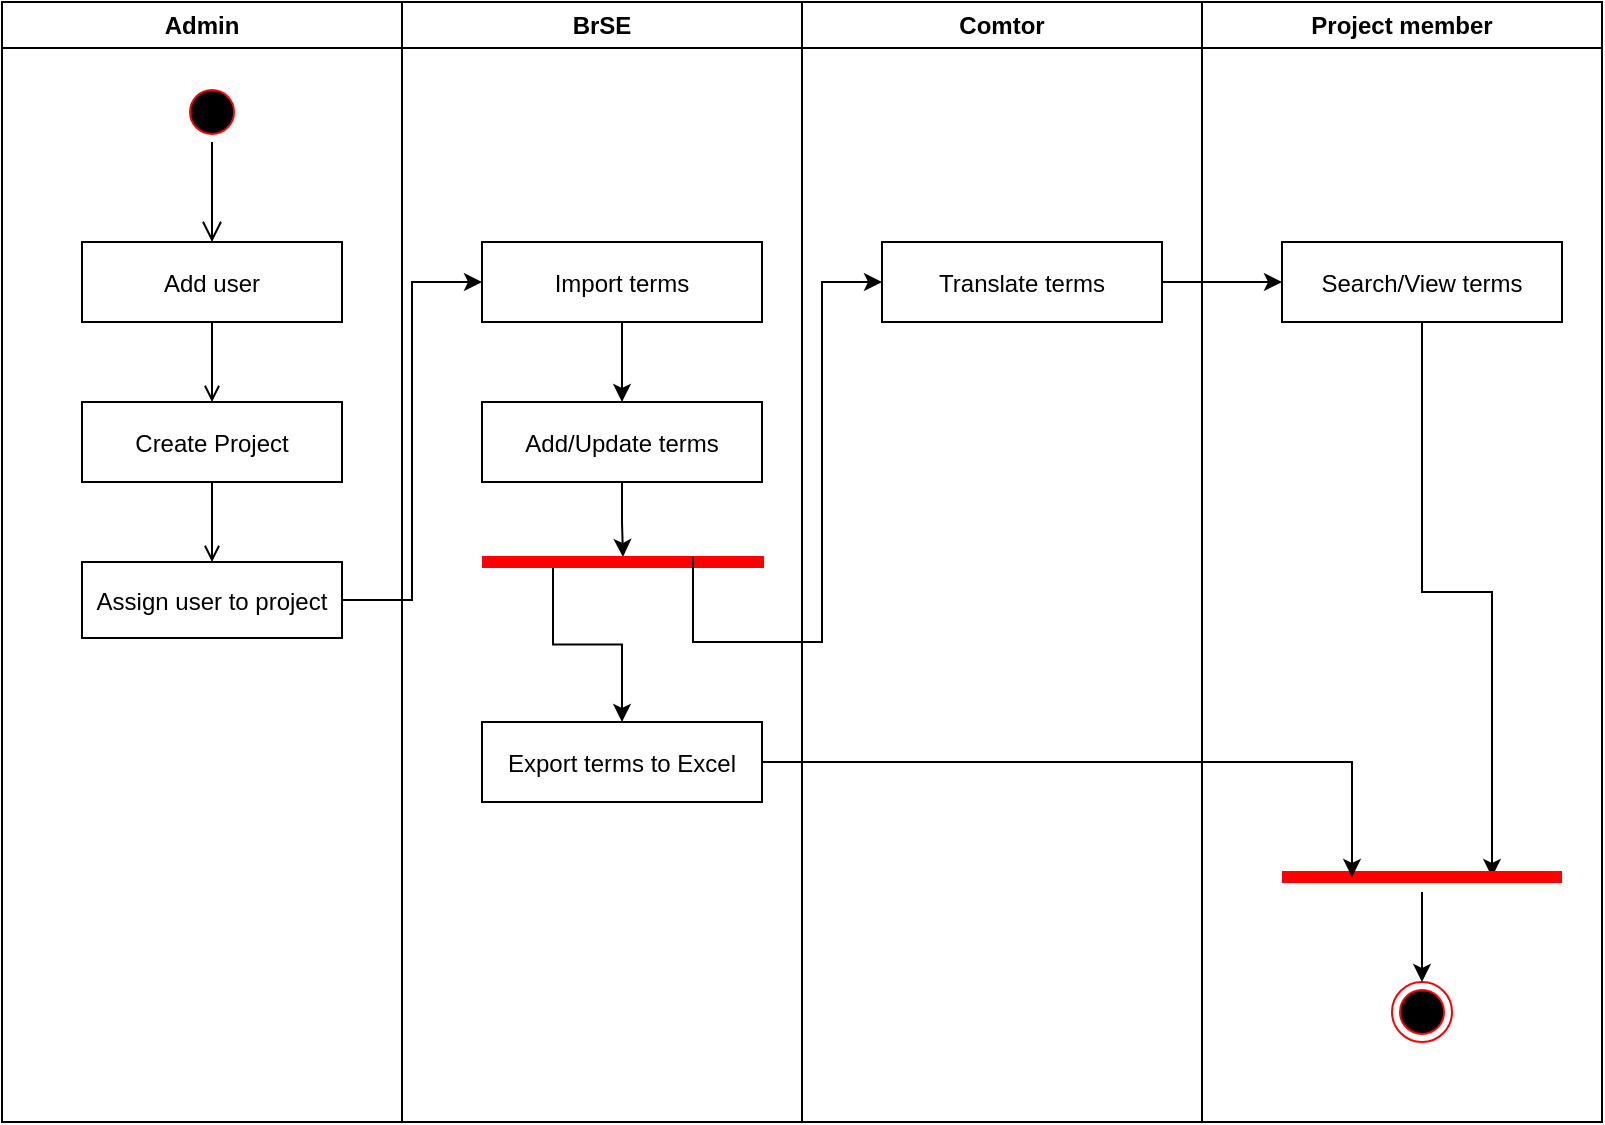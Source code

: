 <mxfile version="12.3.2" type="device" pages="1"><diagram name="Activity" id="e7e014a7-5840-1c2e-5031-d8a46d1fe8dd"><mxGraphModel dx="1024" dy="592" grid="1" gridSize="10" guides="1" tooltips="1" connect="1" arrows="1" fold="1" page="1" pageScale="1" pageWidth="1169" pageHeight="826" background="#ffffff" math="0" shadow="0"><root><mxCell id="0"/><mxCell id="1" parent="0"/><mxCell id="2" value="Admin" style="swimlane;whiteSpace=wrap" parent="1" vertex="1"><mxGeometry x="40" y="40" width="200" height="560" as="geometry"/></mxCell><mxCell id="5" value="" style="ellipse;shape=startState;fillColor=#000000;strokeColor=#ff0000;" parent="2" vertex="1"><mxGeometry x="90" y="40" width="30" height="30" as="geometry"/></mxCell><mxCell id="6" value="" style="edgeStyle=elbowEdgeStyle;elbow=horizontal;verticalAlign=bottom;endArrow=open;endSize=8;strokeColor=#000000;endFill=1;rounded=0;entryX=0.5;entryY=0;entryDx=0;entryDy=0;" parent="2" source="5" target="7" edge="1"><mxGeometry x="100" y="40" as="geometry"><mxPoint x="115" y="110" as="targetPoint"/></mxGeometry></mxCell><mxCell id="7" value="Add user" style="" parent="2" vertex="1"><mxGeometry x="40" y="120" width="130" height="40" as="geometry"/></mxCell><mxCell id="8" value="Create Project" style="" parent="2" vertex="1"><mxGeometry x="40" y="200" width="130" height="40" as="geometry"/></mxCell><mxCell id="9" value="" style="endArrow=open;strokeColor=#000000;endFill=1;rounded=0" parent="2" source="7" target="8" edge="1"><mxGeometry relative="1" as="geometry"/></mxCell><mxCell id="10" value="Assign user to project" style="" parent="2" vertex="1"><mxGeometry x="40" y="280" width="130" height="38" as="geometry"/></mxCell><mxCell id="11" value="" style="endArrow=open;strokeColor=#000000;endFill=1;rounded=0" parent="2" source="8" target="10" edge="1"><mxGeometry relative="1" as="geometry"/></mxCell><mxCell id="3" value="BrSE" style="swimlane;whiteSpace=wrap" parent="1" vertex="1"><mxGeometry x="240" y="40" width="200" height="560" as="geometry"/></mxCell><mxCell id="e8DxiS52XId4QVDRcwwK-21" style="edgeStyle=orthogonalEdgeStyle;rounded=0;orthogonalLoop=1;jettySize=auto;html=1;entryX=0.5;entryY=0;entryDx=0;entryDy=0;" edge="1" parent="3" source="15" target="16"><mxGeometry relative="1" as="geometry"/></mxCell><mxCell id="15" value="Import terms" style="" parent="3" vertex="1"><mxGeometry x="40" y="120" width="140" height="40" as="geometry"/></mxCell><mxCell id="N1J1C9qgDBh24AniDDg5-17" style="edgeStyle=orthogonalEdgeStyle;rounded=0;orthogonalLoop=1;jettySize=auto;html=1;entryX=0;entryY=0.5;entryDx=0;entryDy=0;" edge="1" parent="3" source="16" target="N1J1C9qgDBh24AniDDg5-16"><mxGeometry relative="1" as="geometry"/></mxCell><mxCell id="16" value="Add/Update terms" style="" parent="3" vertex="1"><mxGeometry x="40" y="200" width="140" height="40" as="geometry"/></mxCell><mxCell id="N1J1C9qgDBh24AniDDg5-19" style="edgeStyle=orthogonalEdgeStyle;rounded=0;orthogonalLoop=1;jettySize=auto;html=1;entryX=0.5;entryY=0;entryDx=0;entryDy=0;exitX=1;exitY=0.75;exitDx=0;exitDy=0;" edge="1" parent="3" source="N1J1C9qgDBh24AniDDg5-16" target="N1J1C9qgDBh24AniDDg5-18"><mxGeometry relative="1" as="geometry"/></mxCell><mxCell id="N1J1C9qgDBh24AniDDg5-16" value="" style="whiteSpace=wrap;strokeColor=#FF0000;fillColor=#FF0000;rotation=90;" vertex="1" parent="3"><mxGeometry x="108" y="210" width="5" height="140" as="geometry"/></mxCell><mxCell id="N1J1C9qgDBh24AniDDg5-18" value="Export terms to Excel" style="" vertex="1" parent="3"><mxGeometry x="40" y="360" width="140" height="40" as="geometry"/></mxCell><mxCell id="4" value="Comtor" style="swimlane;whiteSpace=wrap" parent="1" vertex="1"><mxGeometry x="440" y="40" width="200" height="560" as="geometry"/></mxCell><mxCell id="e8DxiS52XId4QVDRcwwK-22" value="Translate terms" style="" vertex="1" parent="4"><mxGeometry x="40" y="120" width="140" height="40" as="geometry"/></mxCell><mxCell id="e8DxiS52XId4QVDRcwwK-17" style="edgeStyle=orthogonalEdgeStyle;rounded=0;orthogonalLoop=1;jettySize=auto;html=1;entryX=0;entryY=0.5;entryDx=0;entryDy=0;" edge="1" parent="1" source="10" target="15"><mxGeometry relative="1" as="geometry"><mxPoint x="280" y="220" as="targetPoint"/></mxGeometry></mxCell><mxCell id="e8DxiS52XId4QVDRcwwK-24" value="Project member" style="swimlane;whiteSpace=wrap" vertex="1" parent="1"><mxGeometry x="640" y="40" width="200" height="560" as="geometry"/></mxCell><mxCell id="Q8-9nCDJ-3q0BjNFxRQB-17" style="edgeStyle=orthogonalEdgeStyle;rounded=0;orthogonalLoop=1;jettySize=auto;html=1;entryX=0.75;entryY=0.5;entryDx=0;entryDy=0;entryPerimeter=0;" edge="1" parent="e8DxiS52XId4QVDRcwwK-24" source="e8DxiS52XId4QVDRcwwK-25" target="Q8-9nCDJ-3q0BjNFxRQB-16"><mxGeometry relative="1" as="geometry"/></mxCell><mxCell id="e8DxiS52XId4QVDRcwwK-25" value="Search/View terms" style="" vertex="1" parent="e8DxiS52XId4QVDRcwwK-24"><mxGeometry x="40" y="120" width="140" height="40" as="geometry"/></mxCell><mxCell id="1oE8KTYrX_rqmjmuRsS5-16" value="" style="ellipse;shape=endState;fillColor=#000000;strokeColor=#ff0000" vertex="1" parent="e8DxiS52XId4QVDRcwwK-24"><mxGeometry x="95" y="490" width="30" height="30" as="geometry"/></mxCell><mxCell id="Q8-9nCDJ-3q0BjNFxRQB-19" style="edgeStyle=orthogonalEdgeStyle;rounded=0;orthogonalLoop=1;jettySize=auto;html=1;entryX=0.5;entryY=0;entryDx=0;entryDy=0;" edge="1" parent="e8DxiS52XId4QVDRcwwK-24" source="Q8-9nCDJ-3q0BjNFxRQB-16" target="1oE8KTYrX_rqmjmuRsS5-16"><mxGeometry relative="1" as="geometry"/></mxCell><mxCell id="Q8-9nCDJ-3q0BjNFxRQB-16" value="" style="shape=line;strokeWidth=6;strokeColor=#ff0000;rotation=0;" vertex="1" parent="e8DxiS52XId4QVDRcwwK-24"><mxGeometry x="40" y="430" width="140" height="15" as="geometry"/></mxCell><mxCell id="e8DxiS52XId4QVDRcwwK-26" style="edgeStyle=orthogonalEdgeStyle;rounded=0;orthogonalLoop=1;jettySize=auto;html=1;entryX=0;entryY=0.5;entryDx=0;entryDy=0;" edge="1" parent="1" source="e8DxiS52XId4QVDRcwwK-22" target="e8DxiS52XId4QVDRcwwK-25"><mxGeometry relative="1" as="geometry"/></mxCell><mxCell id="N1J1C9qgDBh24AniDDg5-20" style="edgeStyle=orthogonalEdgeStyle;rounded=0;orthogonalLoop=1;jettySize=auto;html=1;entryX=0;entryY=0.5;entryDx=0;entryDy=0;exitX=0;exitY=0.25;exitDx=0;exitDy=0;" edge="1" parent="1" source="N1J1C9qgDBh24AniDDg5-16" target="e8DxiS52XId4QVDRcwwK-22"><mxGeometry relative="1" as="geometry"><Array as="points"><mxPoint x="386" y="360"/><mxPoint x="450" y="360"/><mxPoint x="450" y="180"/></Array></mxGeometry></mxCell><mxCell id="Q8-9nCDJ-3q0BjNFxRQB-18" style="edgeStyle=orthogonalEdgeStyle;rounded=0;orthogonalLoop=1;jettySize=auto;html=1;entryX=0.25;entryY=0.5;entryDx=0;entryDy=0;entryPerimeter=0;" edge="1" parent="1" source="N1J1C9qgDBh24AniDDg5-18" target="Q8-9nCDJ-3q0BjNFxRQB-16"><mxGeometry relative="1" as="geometry"/></mxCell></root></mxGraphModel></diagram></mxfile>